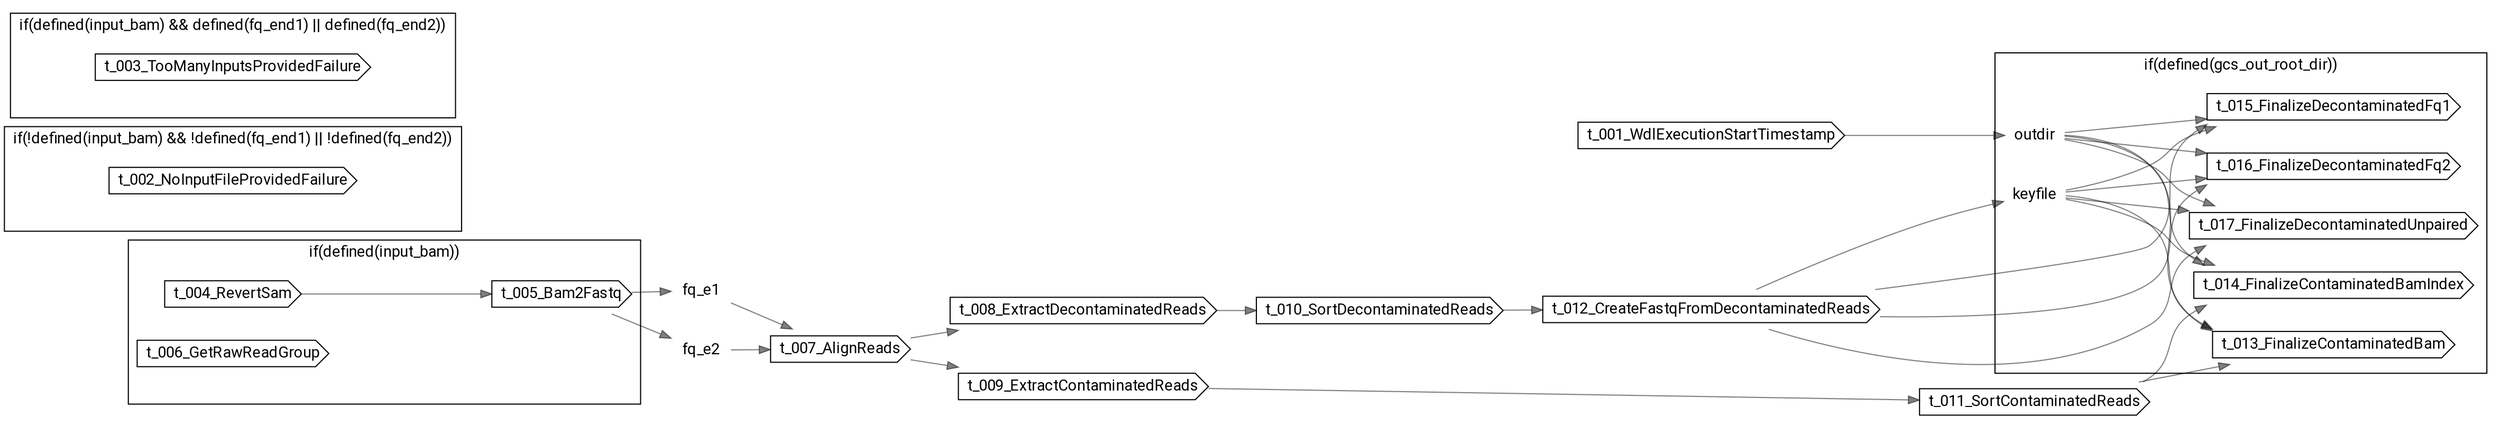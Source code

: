 // RemoveSingleOrganismContamination
digraph {
	compound=true rankdir=LR
	node [fontname=Roboto]
	edge [color="#00000080"]
	"call-t_001_WdlExecutionStartTimestamp" [label=t_001_WdlExecutionStartTimestamp shape=cds]
	subgraph "cluster-if-L58C5" {
		fontname=Roboto label="if(!defined(input_bam) && !defined(fq_end1) || !defined(fq_end2))" rank=same
		"call-t_002_NoInputFileProvidedFailure" [label=t_002_NoInputFileProvidedFailure shape=cds]
		"if-L58C5" [label="" height=0 margin=0 style=invis width=0]
	}
	subgraph "cluster-if-L63C5" {
		fontname=Roboto label="if(defined(input_bam) && defined(fq_end1) || defined(fq_end2))" rank=same
		"call-t_003_TooManyInputsProvidedFailure" [label=t_003_TooManyInputsProvidedFailure shape=cds]
		"if-L63C5" [label="" height=0 margin=0 style=invis width=0]
	}
	subgraph "cluster-if-L72C5" {
		fontname=Roboto label="if(defined(input_bam))" rank=same
		"call-t_004_RevertSam" [label=t_004_RevertSam shape=cds]
		"call-t_005_Bam2Fastq" [label=t_005_Bam2Fastq shape=cds]
		"call-t_006_GetRawReadGroup" [label=t_006_GetRawReadGroup shape=cds]
		"if-L72C5" [label="" height=0 margin=0 style=invis width=0]
	}
	"decl-fq_e1" [label=fq_e1 shape=plaintext]
	"decl-fq_e2" [label=fq_e2 shape=plaintext]
	"call-t_007_AlignReads" [label=t_007_AlignReads shape=cds]
	"call-t_008_ExtractDecontaminatedReads" [label=t_008_ExtractDecontaminatedReads shape=cds]
	"call-t_009_ExtractContaminatedReads" [label=t_009_ExtractContaminatedReads shape=cds]
	"call-t_010_SortDecontaminatedReads" [label=t_010_SortDecontaminatedReads shape=cds]
	"call-t_011_SortContaminatedReads" [label=t_011_SortContaminatedReads shape=cds]
	"call-t_012_CreateFastqFromDecontaminatedReads" [label=t_012_CreateFastqFromDecontaminatedReads shape=cds]
	subgraph "cluster-if-L159C5" {
		fontname=Roboto label="if(defined(gcs_out_root_dir))" rank=same
		"decl-keyfile" [label=keyfile shape=plaintext]
		"decl-outdir" [label=outdir shape=plaintext]
		"call-t_013_FinalizeContaminatedBam" [label=t_013_FinalizeContaminatedBam shape=cds]
		"call-t_014_FinalizeContaminatedBamIndex" [label=t_014_FinalizeContaminatedBamIndex shape=cds]
		"call-t_015_FinalizeDecontaminatedFq1" [label=t_015_FinalizeDecontaminatedFq1 shape=cds]
		"call-t_016_FinalizeDecontaminatedFq2" [label=t_016_FinalizeDecontaminatedFq2 shape=cds]
		"call-t_017_FinalizeDecontaminatedUnpaired" [label=t_017_FinalizeDecontaminatedUnpaired shape=cds]
		"if-L159C5" [label="" height=0 margin=0 style=invis width=0]
	}
	"call-t_004_RevertSam" -> "call-t_005_Bam2Fastq"
	"call-t_005_Bam2Fastq" -> "decl-fq_e1"
	"call-t_005_Bam2Fastq" -> "decl-fq_e2"
	"decl-fq_e1" -> "call-t_007_AlignReads"
	"decl-fq_e2" -> "call-t_007_AlignReads"
	"call-t_007_AlignReads" -> "call-t_008_ExtractDecontaminatedReads"
	"call-t_007_AlignReads" -> "call-t_009_ExtractContaminatedReads"
	"call-t_008_ExtractDecontaminatedReads" -> "call-t_010_SortDecontaminatedReads"
	"call-t_009_ExtractContaminatedReads" -> "call-t_011_SortContaminatedReads"
	"call-t_010_SortDecontaminatedReads" -> "call-t_012_CreateFastqFromDecontaminatedReads"
	"call-t_012_CreateFastqFromDecontaminatedReads" -> "decl-keyfile"
	"call-t_001_WdlExecutionStartTimestamp" -> "decl-outdir"
	"decl-outdir" -> "call-t_013_FinalizeContaminatedBam"
	"call-t_011_SortContaminatedReads" -> "call-t_013_FinalizeContaminatedBam"
	"decl-keyfile" -> "call-t_013_FinalizeContaminatedBam"
	"decl-outdir" -> "call-t_014_FinalizeContaminatedBamIndex"
	"call-t_011_SortContaminatedReads" -> "call-t_014_FinalizeContaminatedBamIndex"
	"decl-keyfile" -> "call-t_014_FinalizeContaminatedBamIndex"
	"decl-outdir" -> "call-t_015_FinalizeDecontaminatedFq1"
	"decl-keyfile" -> "call-t_015_FinalizeDecontaminatedFq1"
	"call-t_012_CreateFastqFromDecontaminatedReads" -> "call-t_015_FinalizeDecontaminatedFq1"
	"decl-outdir" -> "call-t_016_FinalizeDecontaminatedFq2"
	"decl-keyfile" -> "call-t_016_FinalizeDecontaminatedFq2"
	"call-t_012_CreateFastqFromDecontaminatedReads" -> "call-t_016_FinalizeDecontaminatedFq2"
	"decl-outdir" -> "call-t_017_FinalizeDecontaminatedUnpaired"
	"decl-keyfile" -> "call-t_017_FinalizeDecontaminatedUnpaired"
	"call-t_012_CreateFastqFromDecontaminatedReads" -> "call-t_017_FinalizeDecontaminatedUnpaired"
}

